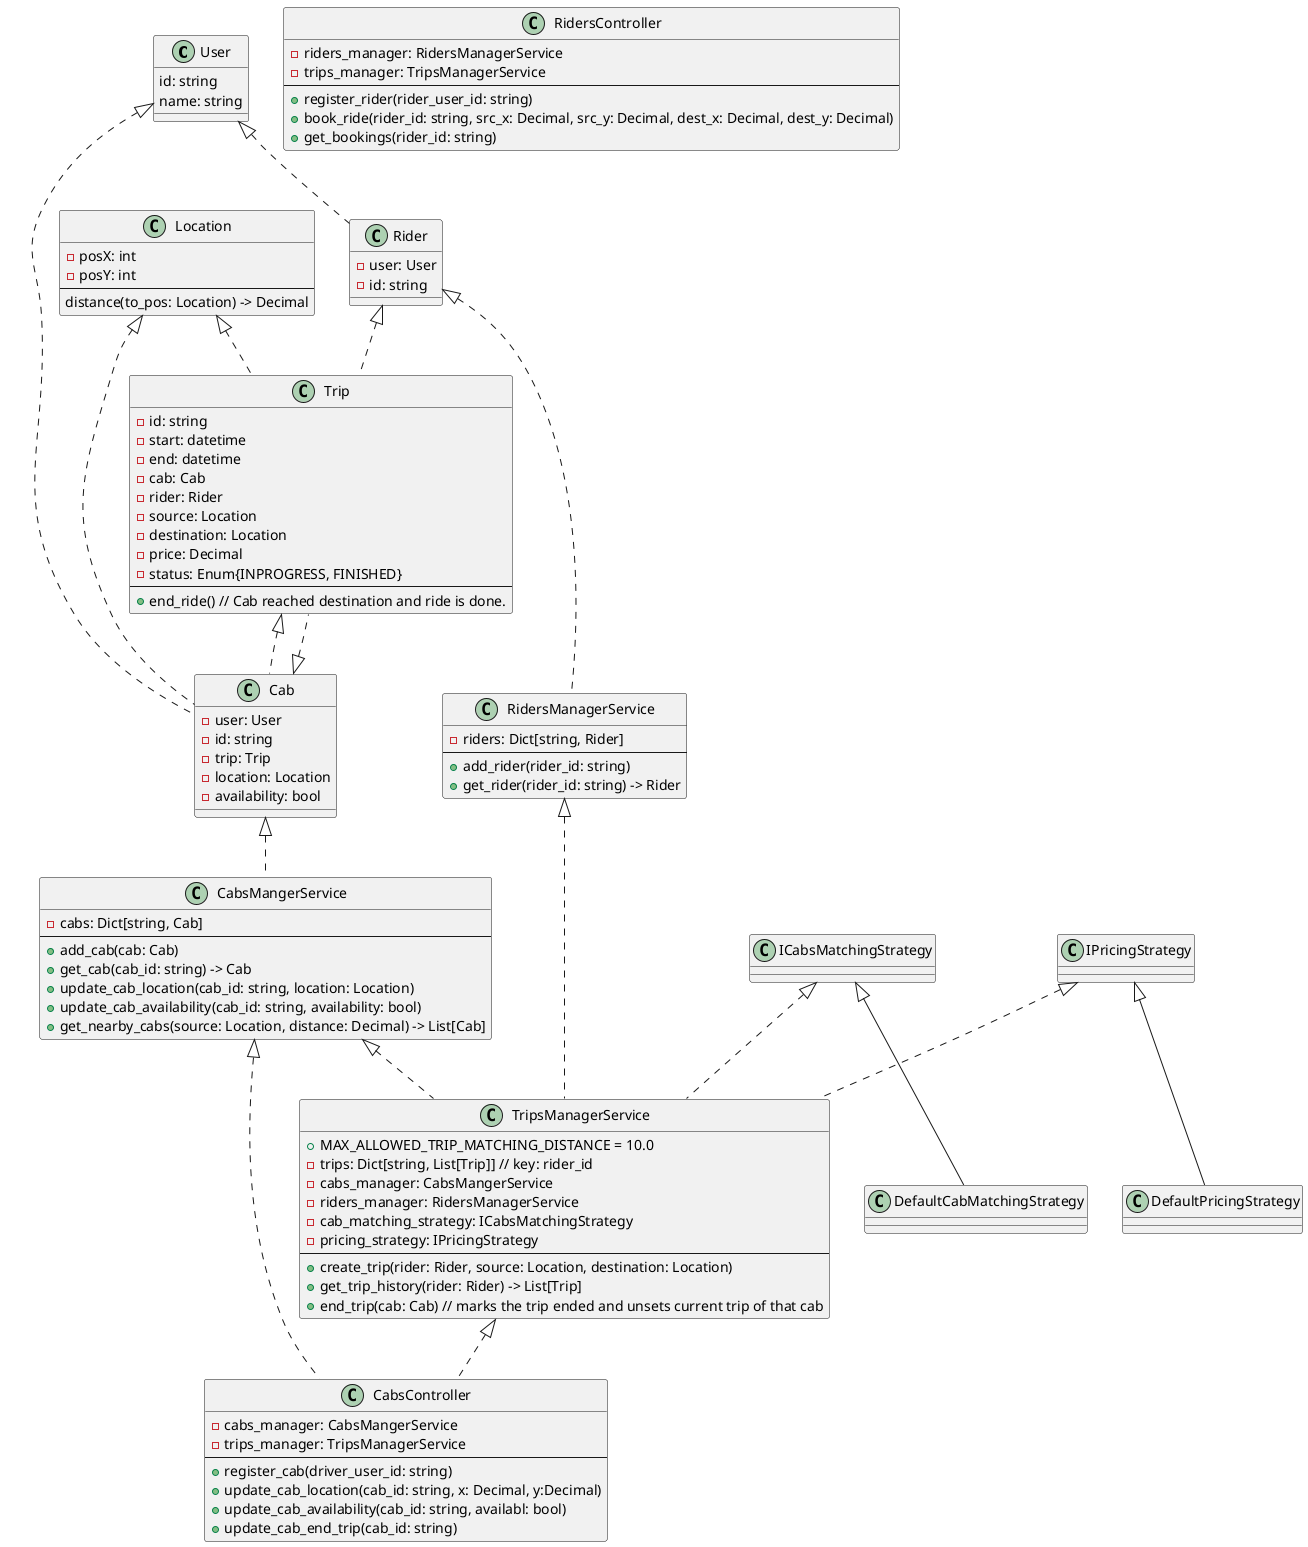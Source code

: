 # Problem Statement and Requirements
1. Design a Cab Booking Application
2. select source and destination location : x, y cooardinates in a 2D plain : Done
3. distance of driver to rider is defined by straight-line eucleadin distance between them. : Done
4. Booking request should be created by Rider. : Done
5. No ride sharing : Done
6. Driver nearby rider (MAX distance) should be notified of the request. : NotImplemented // Cab is selected automatically if it is available and a ride is created
7. A Driver may accept/reject the request. : NotImplemented : Driver has no choice of accepting/rejecting a ride.
8. Driver will see following Ride info: NotImplemented
    -> Rider location and distance from Driver and ETA.
    -> Rider's Name and Rating
    -> Ride Cost
    -> Destination of the Ride Distance(in KM) and ETA
9. A TimeOut before Driver could accept the request. : NotImplemenented
10. A TimeOut for Rider to wait till someone accept their request. : NotImplemented
11. A Rider can choose to CANCEL request, while : Cancellation not allowed
    -> requesting the ride.
    -> after accepting the ride.
    -> before starting the journey.
    -> cancellation shoud not be allowed after journey has started.
12. Driver should have an option to END RIDE once they reach the destination/ or upon Rider's request. : DriverSide not IMplemented
13. Allow Rider to raise END RIDE request from App. : Nope
14. A Ride can only end before destination arival if both parties mutually agrees. : Nope
        i.e Rider raise END RIDE request and Driver accepts it.
15. Location sharing : Nope
16. Emergency SOS notification to saved contacts. : Nope
    -> Date
    -> Time
    -> Location
    -> Cab Reg Number
    -> Driver's Profile
------------------------------------------------------------------------------------------------------
Problem Statement:
We want to build a cab booking platform to allow a rider to book a cab.

Details:
The location is represented as a (x, y) coordinate.
Distance between two points (x1, y1) and(x2, y2) is sqrt((x1-x2)^2 + (y1-y2)^2)
Platform has decided upon maximum distance a driver has to travel to pickup a rider.
A cab has only 1 driver.
Sharing of cab is not allowed between riders
There is a single type of cab
Please build an application that exposes following features to riders and drivers.

Register a rider.
Register a driver/cab
Update a cab's location
A driver can switch on/off his availability
A rider can book a cab
Fetch history of all rides taken by a rider.
End the Trip

@startuml CabBooking

class User{
    id: string
    name: string
}

class Rider {
    - user: User
    - id: string    
}

class Cab {
    - user: User
    - id: string
    - trip: Trip
    - location: Location
    - availability: bool
}

class Trip{
    - id: string
    - start: datetime
    - end: datetime
    - cab: Cab
    - rider: Rider
    - source: Location
    - destination: Location
    - price: Decimal
    - status: Enum{INPROGRESS, FINISHED}
    ---
    + end_ride() // Cab reached destination and ride is done.
}

class Location {
    - posX: int
    - posY: int
    ---
    distance(to_pos: Location) -> Decimal
}

User <|.. Rider
User <|.. Cab
Trip <|.. Cab
Location <|.. Cab
Cab <|.. Trip
Rider <|.. Trip
Location <|.. Trip

class CabsMangerService {
    - cabs: Dict[string, Cab]
    ---
    + add_cab(cab: Cab)
    + get_cab(cab_id: string) -> Cab
    + update_cab_location(cab_id: string, location: Location)
    + update_cab_availability(cab_id: string, availability: bool)
    + get_nearby_cabs(source: Location, distance: Decimal) -> List[Cab]
}

class RidersManagerService {
    - riders: Dict[string, Rider]
    ---
    + add_rider(rider_id: string)
    + get_rider(rider_id: string) -> Rider
}

class TripsManagerService {
    + MAX_ALLOWED_TRIP_MATCHING_DISTANCE = 10.0
    - trips: Dict[string, List[Trip]] // key: rider_id
    - cabs_manager: CabsMangerService
    - riders_manager: RidersManagerService
    - cab_matching_strategy: ICabsMatchingStrategy
    - pricing_strategy: IPricingStrategy
    ---
    + create_trip(rider: Rider, source: Location, destination: Location)
    + get_trip_history(rider: Rider) -> List[Trip]
    + end_trip(cab: Cab) // marks the trip ended and unsets current trip of that cab
}

Cab <|.. CabsMangerService
Rider <|.. RidersManagerService
CabsMangerService <|.. TripsManagerService
RidersManagerService <|.. TripsManagerService
ICabsMatchingStrategy <|.. TripsManagerService
IPricingStrategy <|.. TripsManagerService
ICabsMatchingStrategy <|-- DefaultCabMatchingStrategy
IPricingStrategy <|-- DefaultPricingStrategy


class CabsController {
    - cabs_manager: CabsMangerService
    - trips_manager: TripsManagerService
    ---
    + register_cab(driver_user_id: string)
    + update_cab_location(cab_id: string, x: Decimal, y:Decimal)
    + update_cab_availability(cab_id: string, availabl: bool)
    + update_cab_end_trip(cab_id: string)
}

CabsMangerService <|.. CabsController
TripsManagerService <|.. CabsController

class RidersController {
    - riders_manager: RidersManagerService
    - trips_manager: TripsManagerService
    ---
    + register_rider(rider_user_id: string)
    + book_ride(rider_id: string, src_x: Decimal, src_y: Decimal, dest_x: Decimal, dest_y: Decimal)
    + get_bookings(rider_id: string)
}
@enduml

Flow1:
Rider Books a Ride
input: rider_id, source, destination
call: book_ride -> create_trip -> get_close_by_cabs
                                -> get_available_cabs
                                -> select_cab -> cab_matching_strategy.match_cab_to_rider
                                -> get_price -> pricing_strategy.get_price
                                -> create_new_trip
                                -> set_current_trip_of_cab = current_trip

                                Response {
                                    rider,
                                    source,
                                    destination,
                                    price,
                                    cab
                                }

# Important Missing Features to be Designed
1. Cancellation Capability for Rider
2. Cancellation Capability for Driver
3. Payments
4. Notification : **
5. Timeout Rider's end
6. Timeout Driver's end
7. capability for driver to accept/reject a request. : **


# Additional good to have features
8. Cab Types and Pricing: Basic, Economy, Premium, VIP
9. Dynamic Pricing: Based on Demand
10. Rating for Rider and Driver
11. Security for Passenger and Driver
12. Emergency SOS
13. what else?

